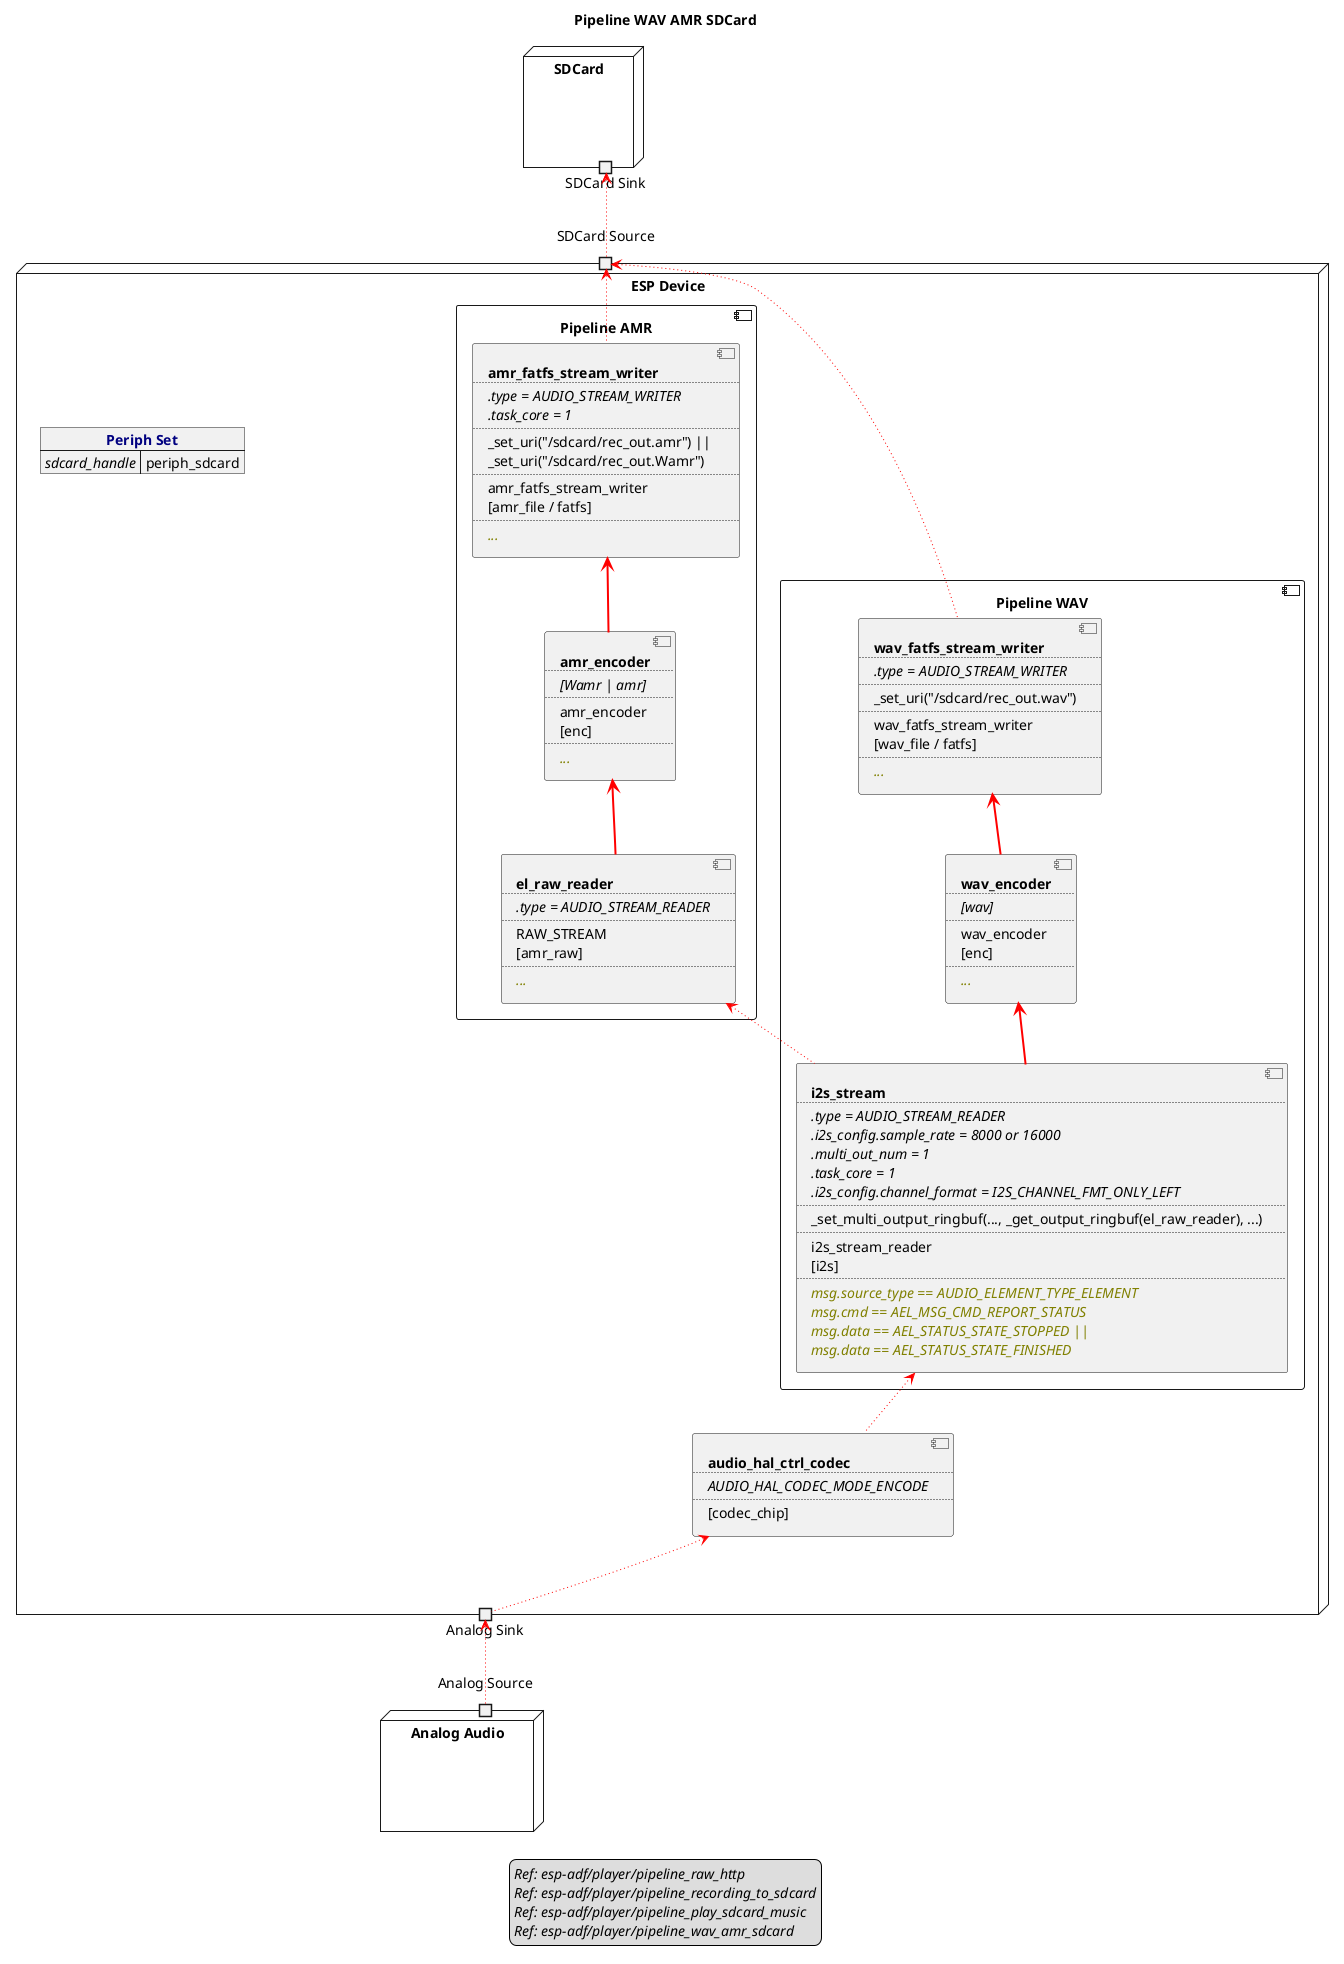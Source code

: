 ﻿@startuml pipeline_wav_amr_sdcard
title Pipeline WAV AMR SDCard
allowmixing

legend
//Ref: esp-adf/player/pipeline_raw_http//
//Ref: esp-adf/player/pipeline_recording_to_sdcard//
//Ref: esp-adf/player/pipeline_play_sdcard_music//
//Ref: esp-adf/player/pipeline_wav_amr_sdcard//
end legend

node "SDCard" as SDCard {
    portout "SDCard Sink" as SdcardSink
}

node "ESP Device" as ESPDevice {

    json "<b><color navy>Periph Set" as periph_set {
        "<i>sdcard_handle" : "periph_sdcard"
    }

    portin "SDCard Source" as SdcardSource

    component "Pipeline WAV" as PipelineWav {

        component WavFatfsStream [
            <b>wav_fatfs_stream_writer
            ....
            <i>.type = AUDIO_STREAM_WRITER
            ....
            _set_uri("/sdcard/rec_out.wav")
            ....
            wav_fatfs_stream_writer
            [wav_file / fatfs]
            ....
            <i><color olive>...
        ]

        component WavDecoder [
            <b>wav_encoder
            ....
            <i>[wav]
            ....
            wav_encoder
            [enc]
            ....
            <i><color olive>...
        ]

        component I2SStream [
            <b>i2s_stream
            ....
            <i>.type = AUDIO_STREAM_READER
            <i>.i2s_config.sample_rate = 8000 or 16000
            <i>.multi_out_num = 1
            <i>.task_core = 1
            <i>.i2s_config.channel_format = I2S_CHANNEL_FMT_ONLY_LEFT
            ....
            _set_multi_output_ringbuf(..., _get_output_ringbuf(el_raw_reader), ...)
            ....
            i2s_stream_reader
            [i2s]
            ....
            <i><color olive>msg.source_type == AUDIO_ELEMENT_TYPE_ELEMENT
            <i><color olive>msg.cmd == AEL_MSG_CMD_REPORT_STATUS
            <i><color olive>msg.data == AEL_STATUS_STATE_STOPPED ||
            <i><color olive>msg.data == AEL_STATUS_STATE_FINISHED
        ]
    }

    component "Pipeline AMR" as PipelineAmr {

        component AmrFatfsStream [
            <b>amr_fatfs_stream_writer
            ....
            <i>.type = AUDIO_STREAM_WRITER
            <i>.task_core = 1
            ....
            _set_uri("/sdcard/rec_out.amr") || 
            _set_uri("/sdcard/rec_out.Wamr")
            ....
            amr_fatfs_stream_writer
            [amr_file / fatfs]
            ....
            <i><color olive>...
        ]

        component AmrEncoder [
            <b>amr_encoder
            ....
            <i>[Wamr | amr]
            ....
            amr_encoder
            [enc]
            ....
            <i><color olive>...
        ]

       component ElRawStream [
            <b>el_raw_reader
            ....
            <i>.type = AUDIO_STREAM_READER
            ....
            RAW_STREAM
            [amr_raw]
            ....
            <i><color olive>...
        ]
    }

    component HALCodec [
        <b>audio_hal_ctrl_codec
        ....
        <i>AUDIO_HAL_CODEC_MODE_ENCODE
        ....
        [codec_chip]
    ]

    portout "Analog Sink" as AnalogSink
} 

node "Analog Audio" as AnalogAudio  {
    portin "Analog Source" as AnalogSource
}

SdcardSink <-- SdcardSource      #line:red;line.dotted;text:red

SdcardSource  <-- WavFatfsStream #line:red;line.dotted;text:red
WavFatfsStream<-- WavDecoder     #line:red;line.bold;text:red
WavDecoder    <-- I2SStream      #line:red;line.bold;text:red
I2SStream  <-- HALCodec          #line:red;line.dotted;text:red
HALCodec   <-- AnalogSink        #line:red;line.dotted;text:red

SdcardSource  <-- AmrFatfsStream #line:red;line.dotted;text:red
AmrFatfsStream<-- AmrEncoder     #line:red;line.bold;text:red
AmrEncoder    <-- ElRawStream    #line:red;line.bold;text:red
ElRawStream   <-- I2SStream      #line:red;line.dotted;text:red

AnalogSink <-- AnalogSource     #line:red;line.dotted;text:red

@enduml
